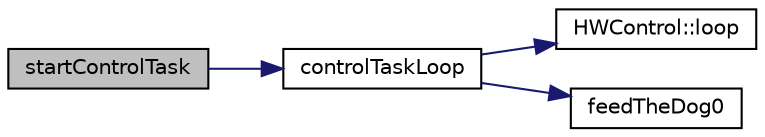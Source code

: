 digraph "startControlTask"
{
  edge [fontname="Helvetica",fontsize="10",labelfontname="Helvetica",labelfontsize="10"];
  node [fontname="Helvetica",fontsize="10",shape=record];
  rankdir="LR";
  Node5 [label="startControlTask",height=0.2,width=0.4,color="black", fillcolor="grey75", style="filled", fontcolor="black"];
  Node5 -> Node6 [color="midnightblue",fontsize="10",style="solid",fontname="Helvetica"];
  Node6 [label="controlTaskLoop",height=0.2,width=0.4,color="black", fillcolor="white", style="filled",URL="$control_task_8cpp.html#a9c01f871ec7eabc978b3506e71e27c47"];
  Node6 -> Node7 [color="midnightblue",fontsize="10",style="solid",fontname="Helvetica"];
  Node7 [label="HWControl::loop",height=0.2,width=0.4,color="black", fillcolor="white", style="filled",URL="$class_h_w_control.html#ac12c1645fde59539a1ad165eb6d796d4"];
  Node6 -> Node8 [color="midnightblue",fontsize="10",style="solid",fontname="Helvetica"];
  Node8 [label="feedTheDog0",height=0.2,width=0.4,color="black", fillcolor="white", style="filled",URL="$_utils_8cpp.html#aadc63ee1ac2f36d2ed68699f4e364c6b",tooltip="Source: https://forum.arduino.cc/t/esp32-a-better-way-than-vtaskdelay-to-get-around-watchdog-crash/59..."];
}
